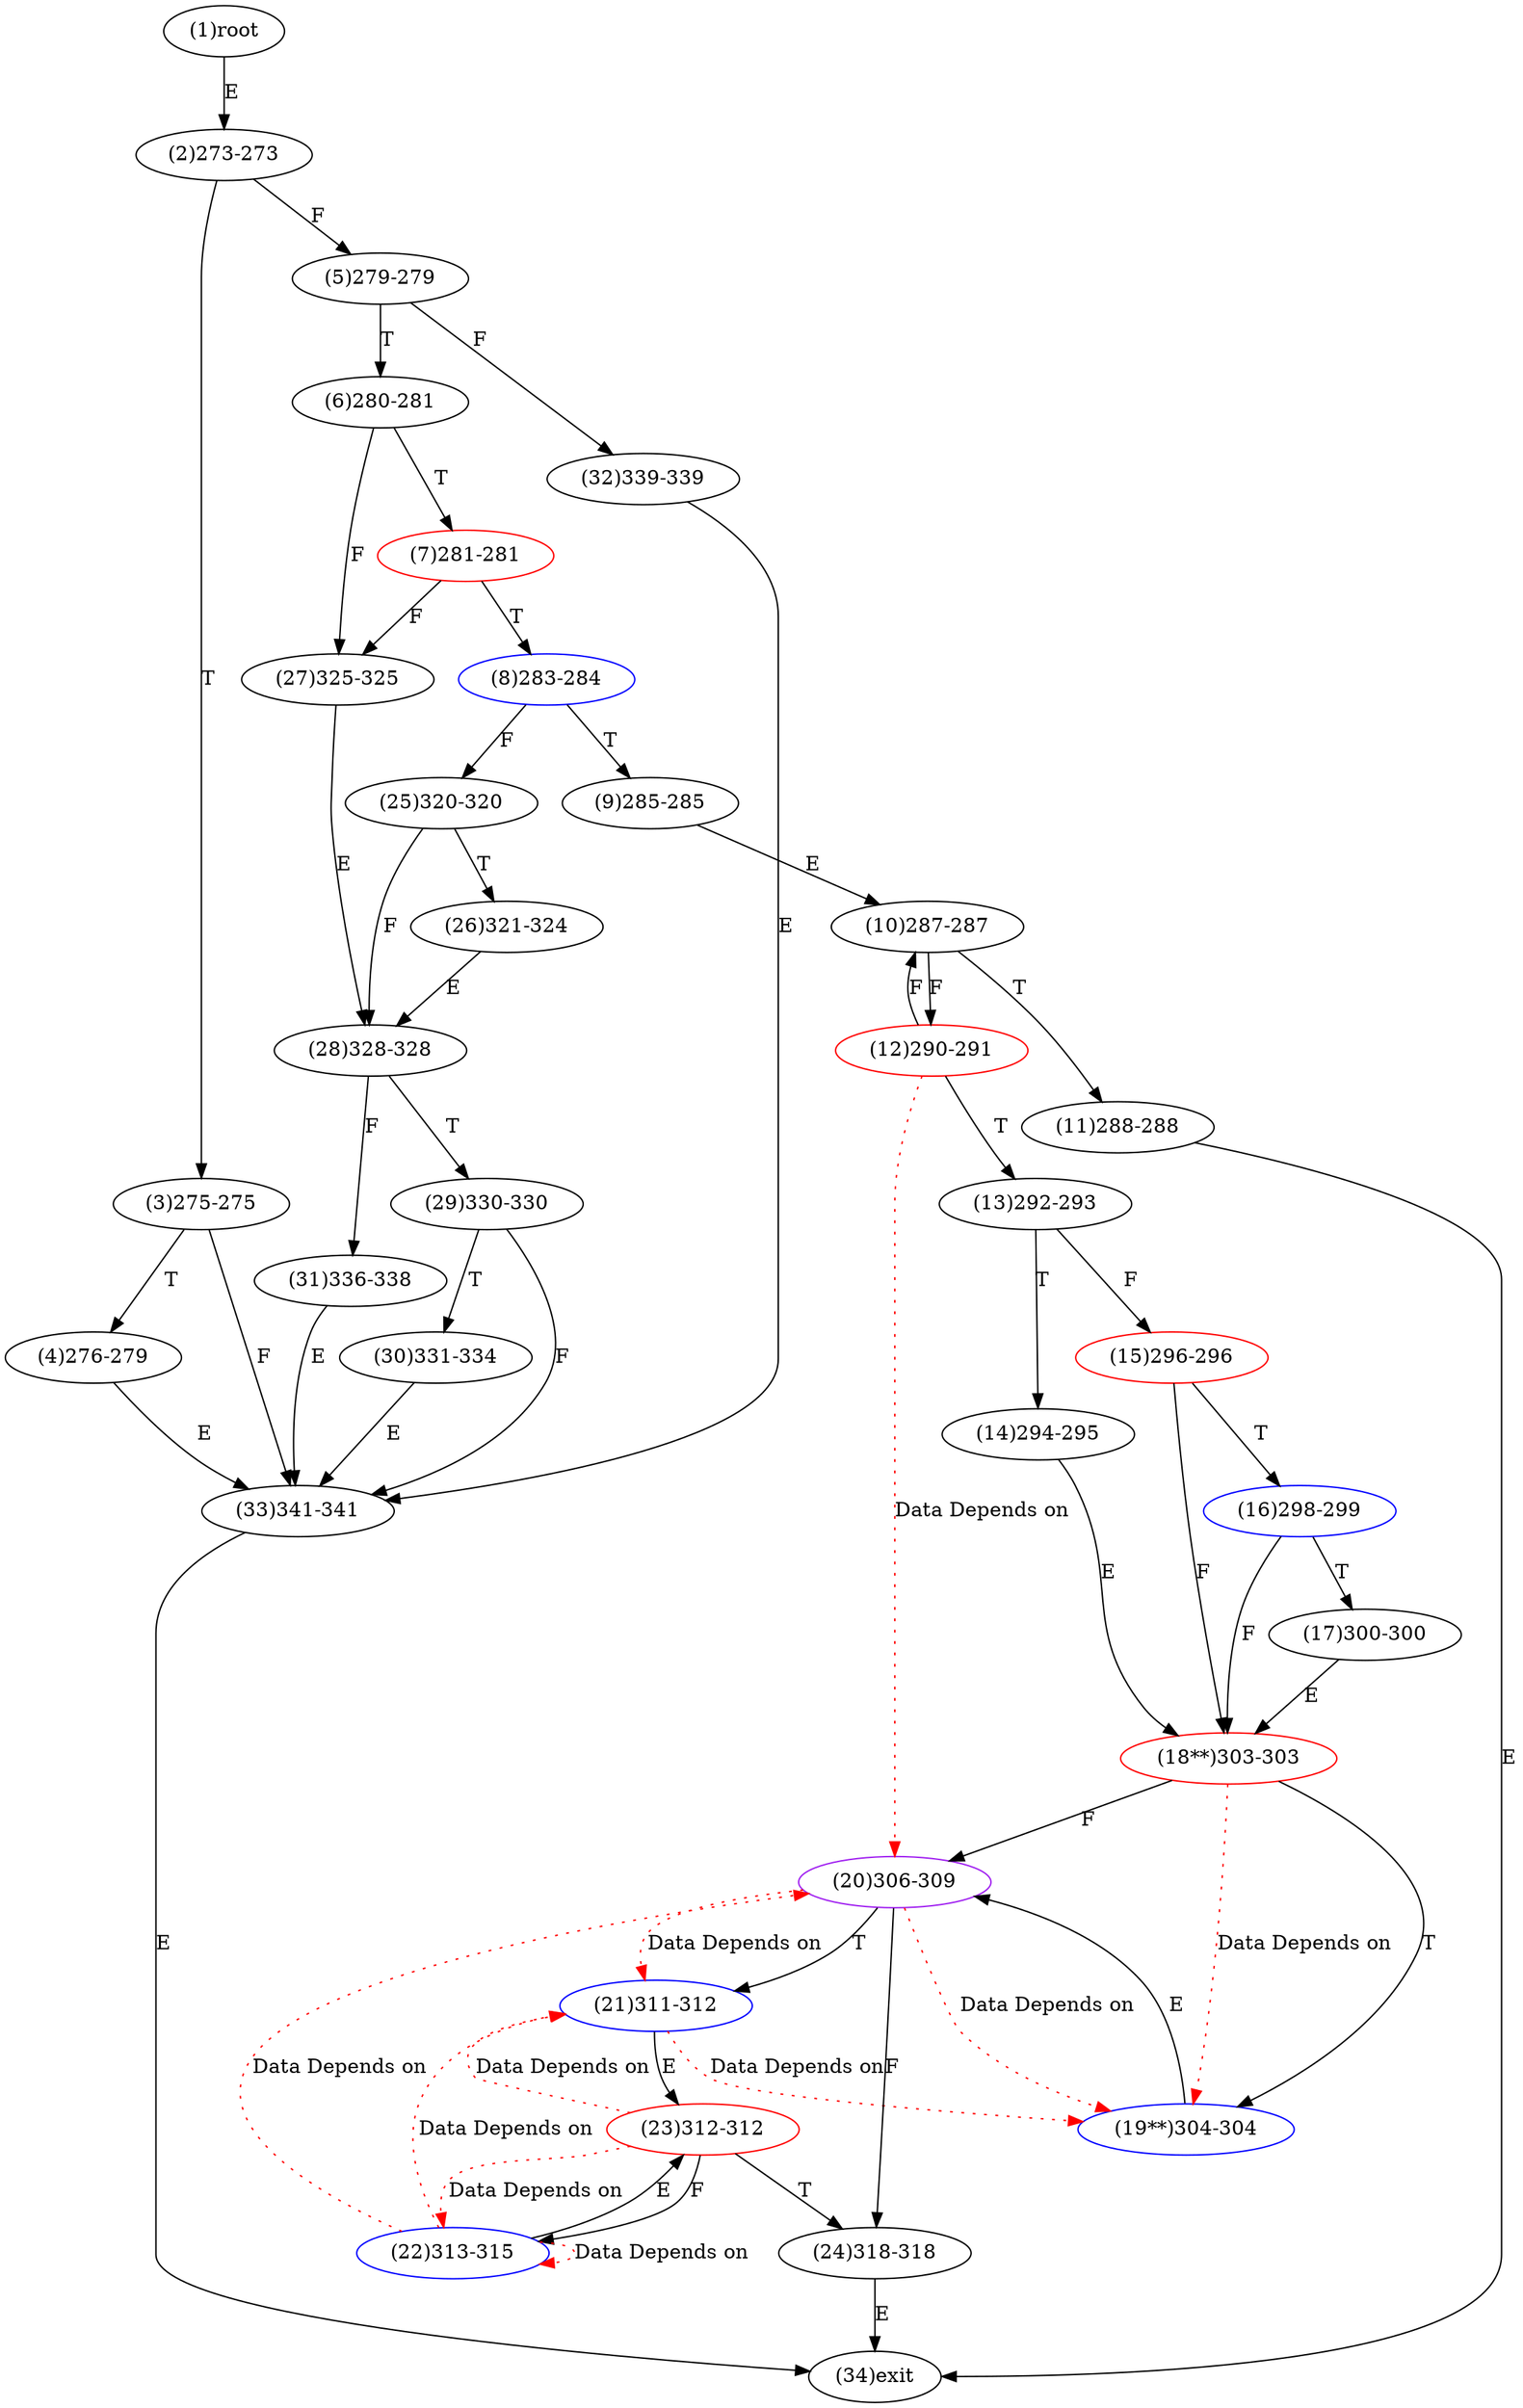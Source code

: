 digraph "" { 
1[ label="(1)root"];
2[ label="(2)273-273"];
3[ label="(3)275-275"];
4[ label="(4)276-279"];
5[ label="(5)279-279"];
6[ label="(6)280-281"];
7[ label="(7)281-281",color=red];
8[ label="(8)283-284",color=blue];
9[ label="(9)285-285"];
10[ label="(10)287-287"];
11[ label="(11)288-288"];
12[ label="(12)290-291",color=red];
13[ label="(13)292-293"];
14[ label="(14)294-295"];
15[ label="(15)296-296",color=red];
17[ label="(17)300-300"];
16[ label="(16)298-299",color=blue];
19[ label="(19**)304-304",color=blue];
18[ label="(18**)303-303",color=red];
21[ label="(21)311-312",color=blue];
20[ label="(20)306-309",color=purple];
23[ label="(23)312-312",color=red];
22[ label="(22)313-315",color=blue];
25[ label="(25)320-320"];
24[ label="(24)318-318"];
27[ label="(27)325-325"];
26[ label="(26)321-324"];
29[ label="(29)330-330"];
28[ label="(28)328-328"];
31[ label="(31)336-338"];
30[ label="(30)331-334"];
34[ label="(34)exit"];
32[ label="(32)339-339"];
33[ label="(33)341-341"];
1->2[ label="E"];
2->5[ label="F"];
2->3[ label="T"];
3->33[ label="F"];
3->4[ label="T"];
4->33[ label="E"];
5->32[ label="F"];
5->6[ label="T"];
6->27[ label="F"];
6->7[ label="T"];
7->27[ label="F"];
7->8[ label="T"];
8->25[ label="F"];
8->9[ label="T"];
9->10[ label="E"];
10->12[ label="F"];
10->11[ label="T"];
11->34[ label="E"];
12->10[ label="F"];
12->13[ label="T"];
13->15[ label="F"];
13->14[ label="T"];
14->18[ label="E"];
15->18[ label="F"];
15->16[ label="T"];
16->18[ label="F"];
16->17[ label="T"];
17->18[ label="E"];
18->20[ label="F"];
18->19[ label="T"];
19->20[ label="E"];
20->24[ label="F"];
20->21[ label="T"];
21->23[ label="E"];
22->23[ label="E"];
23->22[ label="F"];
23->24[ label="T"];
24->34[ label="E"];
25->28[ label="F"];
25->26[ label="T"];
26->28[ label="E"];
27->28[ label="E"];
28->31[ label="F"];
28->29[ label="T"];
29->33[ label="F"];
29->30[ label="T"];
30->33[ label="E"];
31->33[ label="E"];
32->33[ label="E"];
33->34[ label="E"];
12->20[ color="red" label="Data Depends on" style = dotted ];
18->19[ color="red" label="Data Depends on" style = dotted ];
21->19[ color="red" label="Data Depends on" style = dotted ];
20->21[ color="red" label="Data Depends on" style = dotted ];
20->19[ color="red" label="Data Depends on" style = dotted ];
23->22[ color="red" label="Data Depends on" style = dotted ];
23->21[ color="red" label="Data Depends on" style = dotted ];
22->22[ color="red" label="Data Depends on" style = dotted ];
22->20[ color="red" label="Data Depends on" style = dotted ];
22->21[ color="red" label="Data Depends on" style = dotted ];
}